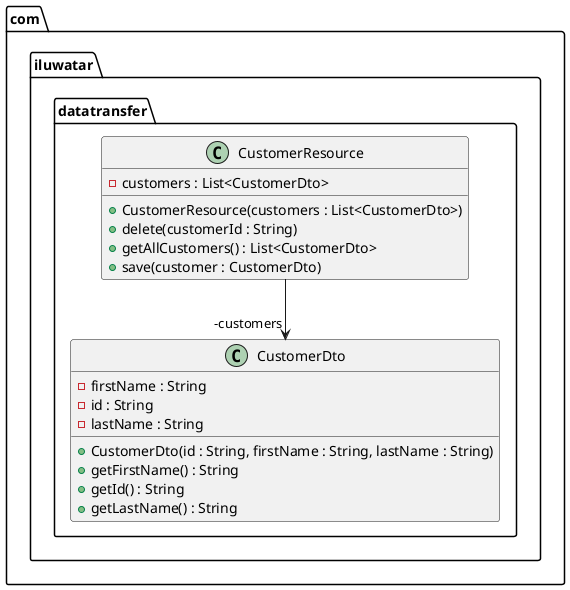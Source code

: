 @startuml
package com.iluwatar.datatransfer {
  class CustomerDto {
    - firstName : String
    - id : String
    - lastName : String
    + CustomerDto(id : String, firstName : String, lastName : String)
    + getFirstName() : String
    + getId() : String
    + getLastName() : String
  }
  class CustomerResource {
    - customers : List<CustomerDto>
    + CustomerResource(customers : List<CustomerDto>)
    + delete(customerId : String)
    + getAllCustomers() : List<CustomerDto>
    + save(customer : CustomerDto)
  }
}
CustomerResource -->  "-customers" CustomerDto
@enduml